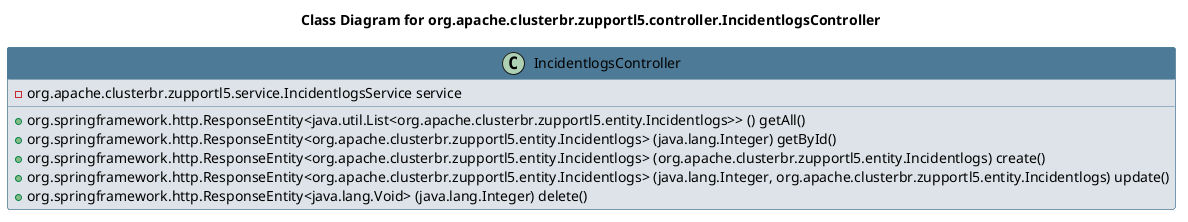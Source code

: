 @startuml 
skinparam class { 
 BackgroundColor #DEE3E9 
 ArrowColor #4D7A97 
 BorderColor #4D7A97 
}
left to right direction 
title Class Diagram for org.apache.clusterbr.zupportl5.controller.IncidentlogsController
skinparam titleBackgroundColor White
skinparam classHeaderBackgroundColor #4D7A97 
skinparam stereotypeCBackgroundColor #F8981D 

class IncidentlogsController {
 - org.apache.clusterbr.zupportl5.service.IncidentlogsService service
 + org.springframework.http.ResponseEntity<java.util.List<org.apache.clusterbr.zupportl5.entity.Incidentlogs>> () getAll()
 + org.springframework.http.ResponseEntity<org.apache.clusterbr.zupportl5.entity.Incidentlogs> (java.lang.Integer) getById()
 + org.springframework.http.ResponseEntity<org.apache.clusterbr.zupportl5.entity.Incidentlogs> (org.apache.clusterbr.zupportl5.entity.Incidentlogs) create()
 + org.springframework.http.ResponseEntity<org.apache.clusterbr.zupportl5.entity.Incidentlogs> (java.lang.Integer, org.apache.clusterbr.zupportl5.entity.Incidentlogs) update()
 + org.springframework.http.ResponseEntity<java.lang.Void> (java.lang.Integer) delete()
}
@enduml